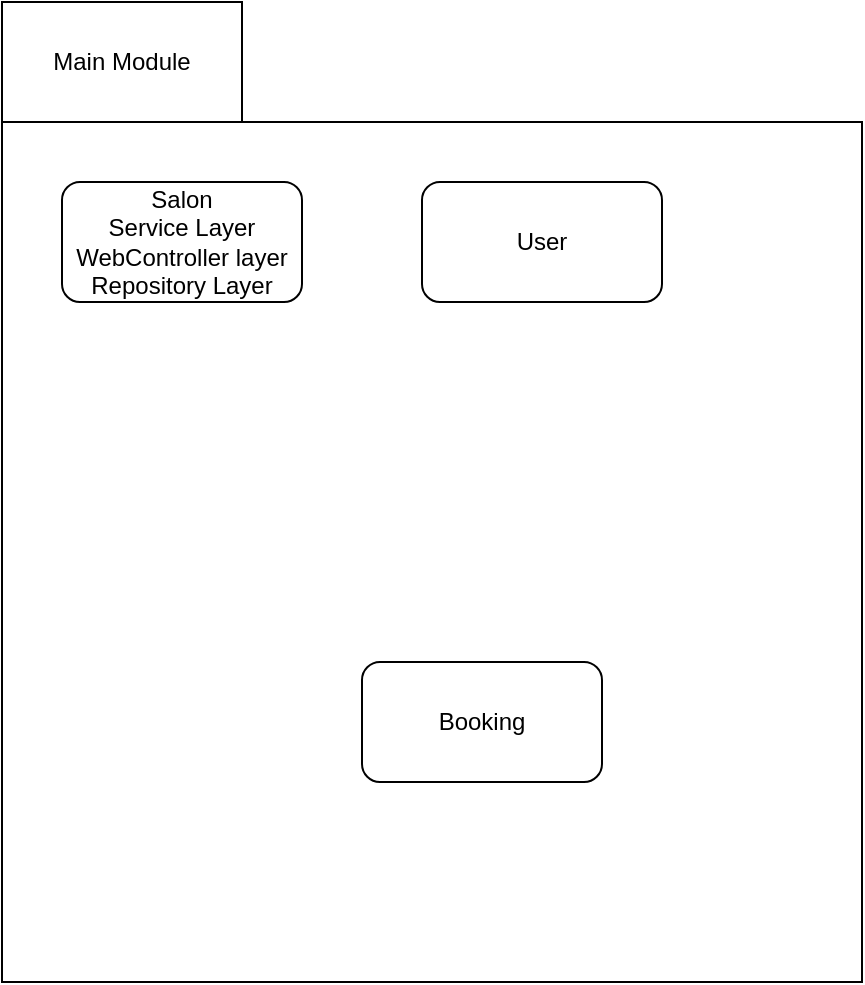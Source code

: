 <mxfile version="21.7.4" type="device">
  <diagram name="Page-1" id="toWIWMQ7TQjY3jc9s7tE">
    <mxGraphModel dx="1434" dy="782" grid="1" gridSize="10" guides="1" tooltips="1" connect="1" arrows="1" fold="1" page="1" pageScale="1" pageWidth="827" pageHeight="1169" math="0" shadow="0">
      <root>
        <mxCell id="0" />
        <mxCell id="1" parent="0" />
        <mxCell id="crBsrmJlSZnnE38iz0nq-1" value="" style="whiteSpace=wrap;html=1;aspect=fixed;" vertex="1" parent="1">
          <mxGeometry x="170" y="100" width="430" height="430" as="geometry" />
        </mxCell>
        <mxCell id="crBsrmJlSZnnE38iz0nq-2" value="Salon&lt;br&gt;Service Layer&lt;br&gt;WebController layer&lt;br&gt;Repository Layer" style="rounded=1;whiteSpace=wrap;html=1;" vertex="1" parent="1">
          <mxGeometry x="200" y="130" width="120" height="60" as="geometry" />
        </mxCell>
        <mxCell id="crBsrmJlSZnnE38iz0nq-3" value="Main Module" style="rounded=0;whiteSpace=wrap;html=1;" vertex="1" parent="1">
          <mxGeometry x="170" y="40" width="120" height="60" as="geometry" />
        </mxCell>
        <mxCell id="crBsrmJlSZnnE38iz0nq-4" value="User" style="rounded=1;whiteSpace=wrap;html=1;" vertex="1" parent="1">
          <mxGeometry x="380" y="130" width="120" height="60" as="geometry" />
        </mxCell>
        <mxCell id="crBsrmJlSZnnE38iz0nq-5" value="Booking" style="rounded=1;whiteSpace=wrap;html=1;" vertex="1" parent="1">
          <mxGeometry x="350" y="370" width="120" height="60" as="geometry" />
        </mxCell>
      </root>
    </mxGraphModel>
  </diagram>
</mxfile>
